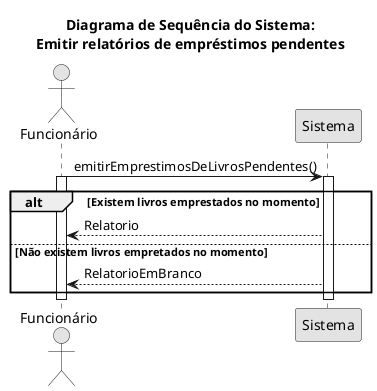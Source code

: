 @startuml

title:Diagrama de Sequência do Sistema:\nEmitir relatórios de empréstimos pendentes

skinparam monochrome true

Actor Funcionário as func
participant Sistema

func -> Sistema: emitirEmprestimosDeLivrosPendentes()
activate Sistema
activate func

alt Existem livros emprestados no momento
  Sistema --> func: Relatorio
else Não existem livros empretados no momento
  Sistema --> func: RelatorioEmBranco
end
deactivate func
deactivate Sistema

@enduml
